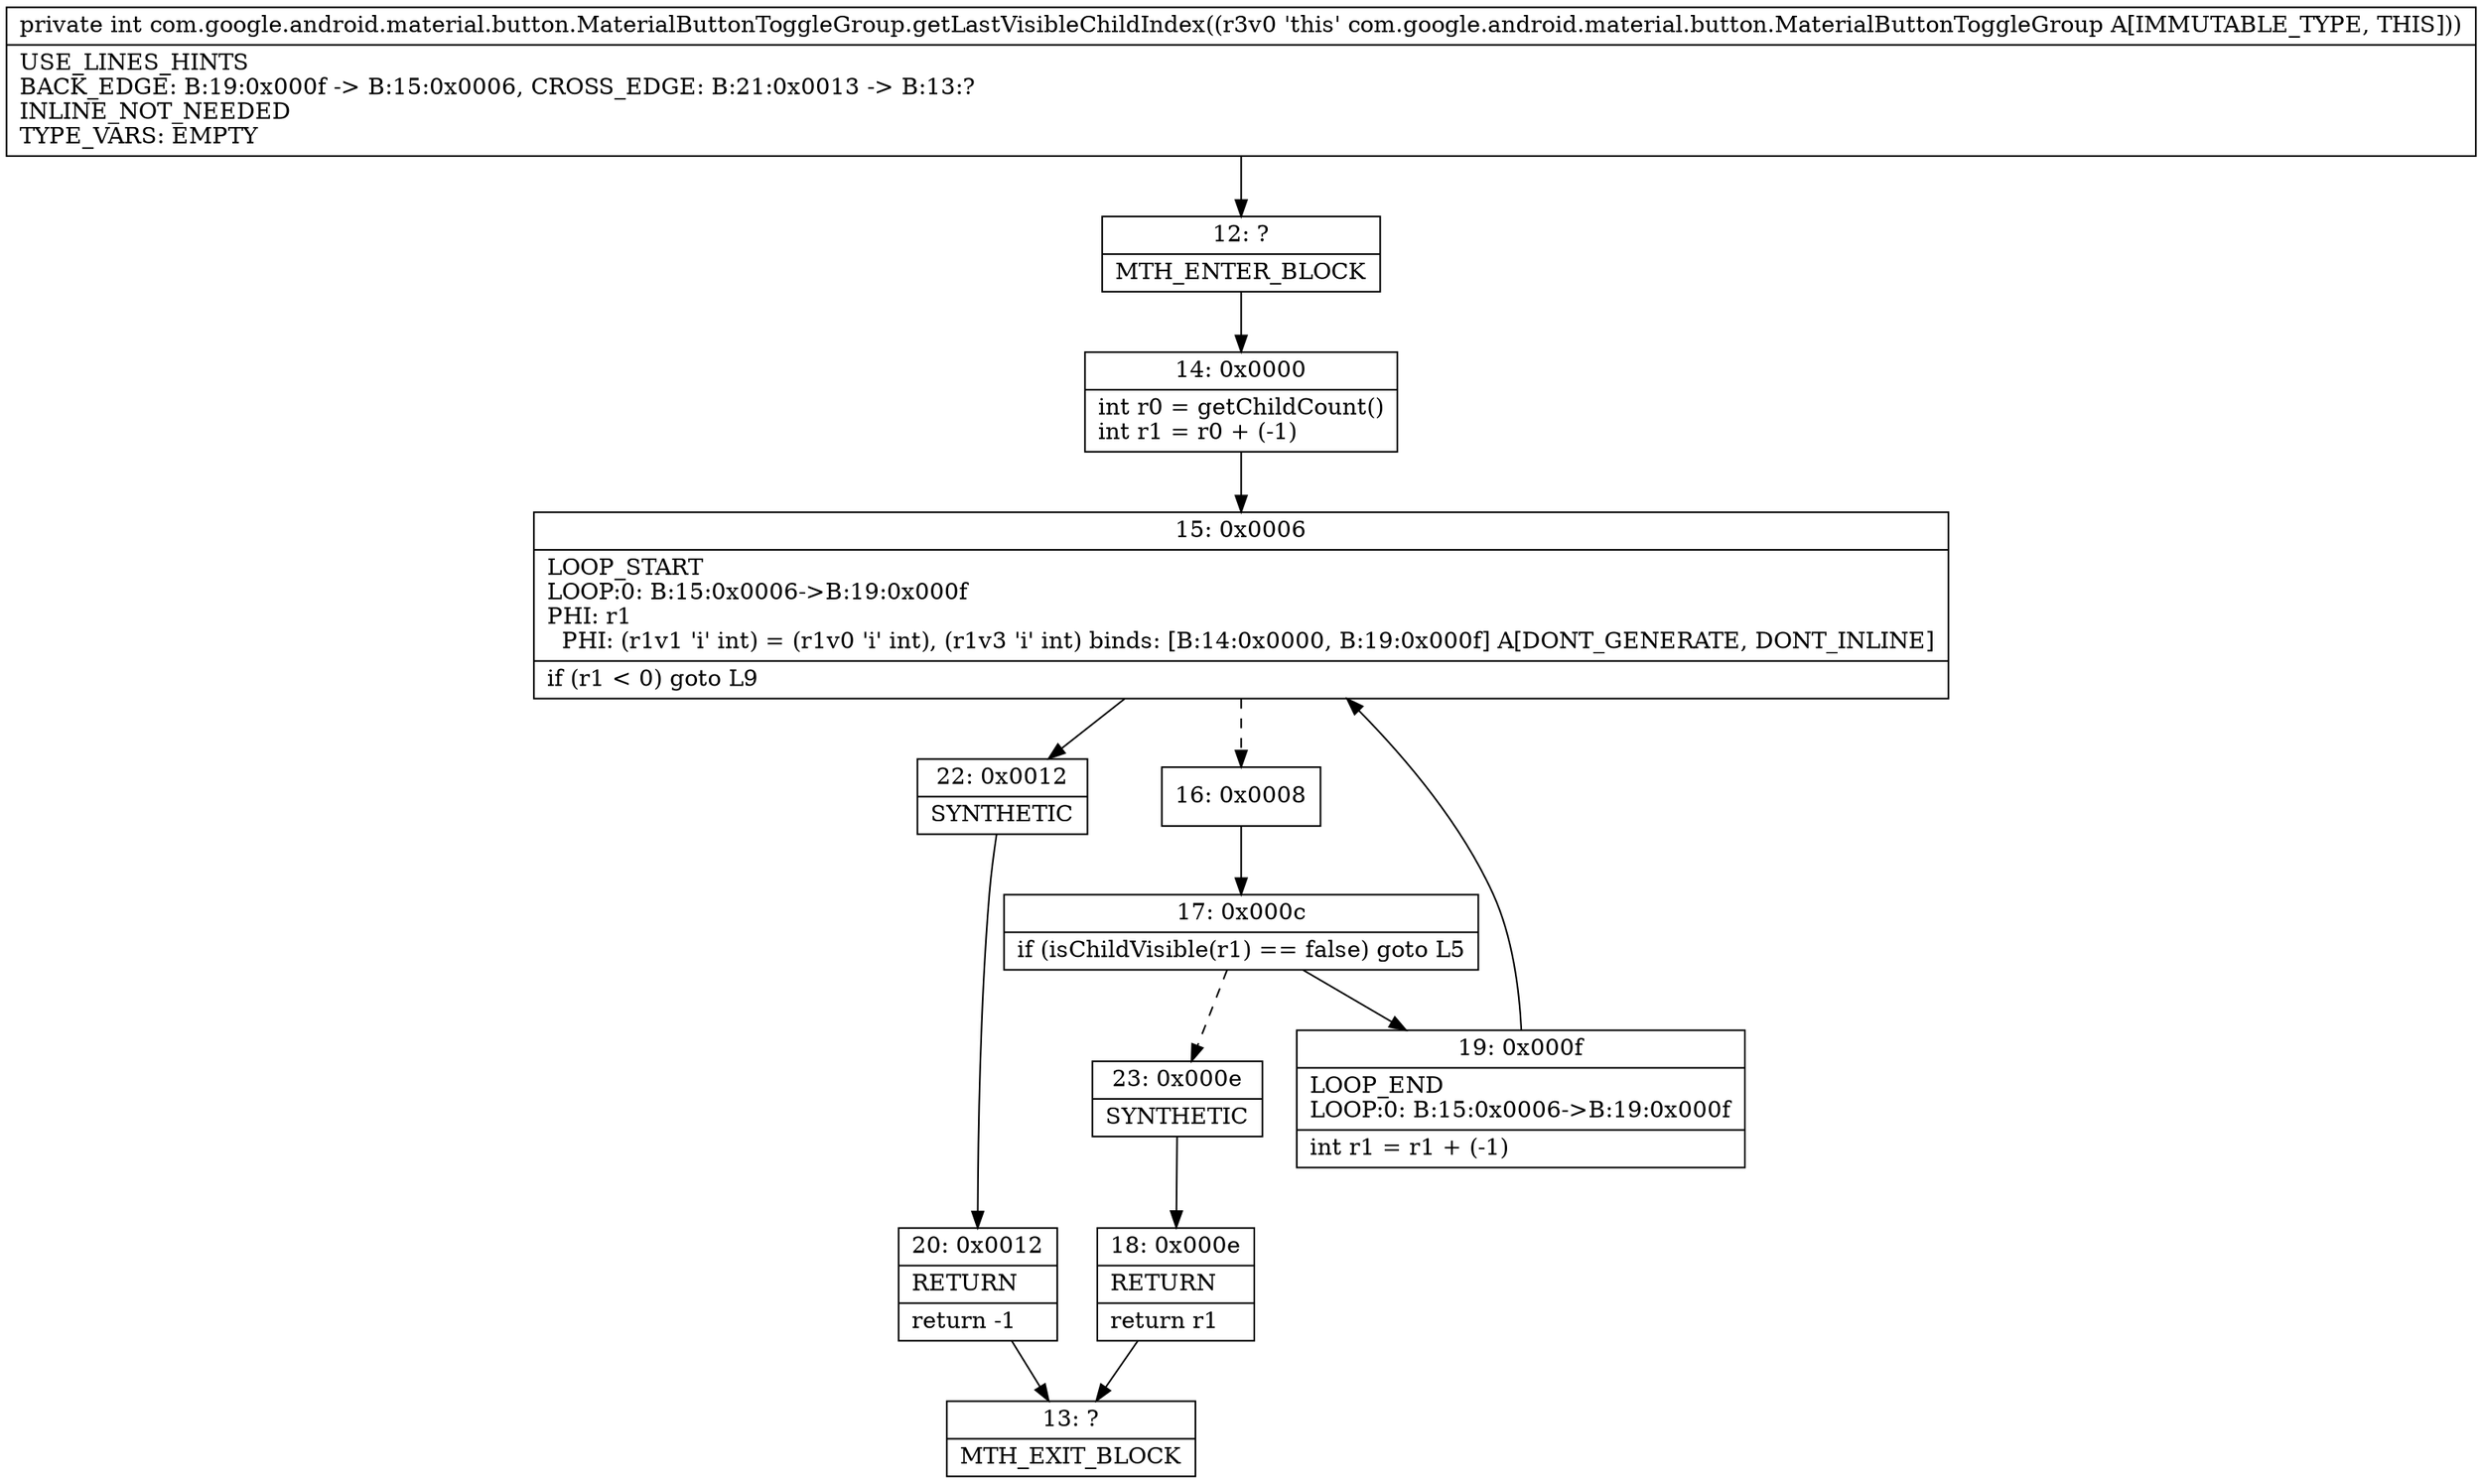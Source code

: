digraph "CFG forcom.google.android.material.button.MaterialButtonToggleGroup.getLastVisibleChildIndex()I" {
Node_12 [shape=record,label="{12\:\ ?|MTH_ENTER_BLOCK\l}"];
Node_14 [shape=record,label="{14\:\ 0x0000|int r0 = getChildCount()\lint r1 = r0 + (\-1)\l}"];
Node_15 [shape=record,label="{15\:\ 0x0006|LOOP_START\lLOOP:0: B:15:0x0006\-\>B:19:0x000f\lPHI: r1 \l  PHI: (r1v1 'i' int) = (r1v0 'i' int), (r1v3 'i' int) binds: [B:14:0x0000, B:19:0x000f] A[DONT_GENERATE, DONT_INLINE]\l|if (r1 \< 0) goto L9\l}"];
Node_16 [shape=record,label="{16\:\ 0x0008}"];
Node_17 [shape=record,label="{17\:\ 0x000c|if (isChildVisible(r1) == false) goto L5\l}"];
Node_19 [shape=record,label="{19\:\ 0x000f|LOOP_END\lLOOP:0: B:15:0x0006\-\>B:19:0x000f\l|int r1 = r1 + (\-1)\l}"];
Node_23 [shape=record,label="{23\:\ 0x000e|SYNTHETIC\l}"];
Node_18 [shape=record,label="{18\:\ 0x000e|RETURN\l|return r1\l}"];
Node_13 [shape=record,label="{13\:\ ?|MTH_EXIT_BLOCK\l}"];
Node_22 [shape=record,label="{22\:\ 0x0012|SYNTHETIC\l}"];
Node_20 [shape=record,label="{20\:\ 0x0012|RETURN\l|return \-1\l}"];
MethodNode[shape=record,label="{private int com.google.android.material.button.MaterialButtonToggleGroup.getLastVisibleChildIndex((r3v0 'this' com.google.android.material.button.MaterialButtonToggleGroup A[IMMUTABLE_TYPE, THIS]))  | USE_LINES_HINTS\lBACK_EDGE: B:19:0x000f \-\> B:15:0x0006, CROSS_EDGE: B:21:0x0013 \-\> B:13:?\lINLINE_NOT_NEEDED\lTYPE_VARS: EMPTY\l}"];
MethodNode -> Node_12;Node_12 -> Node_14;
Node_14 -> Node_15;
Node_15 -> Node_16[style=dashed];
Node_15 -> Node_22;
Node_16 -> Node_17;
Node_17 -> Node_19;
Node_17 -> Node_23[style=dashed];
Node_19 -> Node_15;
Node_23 -> Node_18;
Node_18 -> Node_13;
Node_22 -> Node_20;
Node_20 -> Node_13;
}

